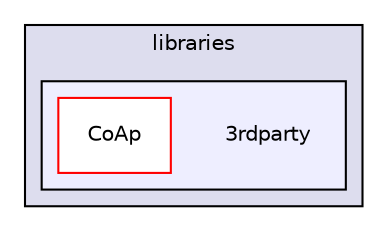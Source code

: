digraph "CoAPSTM32-Interation/libraries/3rdparty" {
  compound=true
  node [ fontsize="10", fontname="Helvetica"];
  edge [ labelfontsize="10", labelfontname="Helvetica"];
  subgraph clusterdir_3076aa56358a99db14e0ccd649864700 {
    graph [ bgcolor="#ddddee", pencolor="black", label="libraries" fontname="Helvetica", fontsize="10", URL="dir_3076aa56358a99db14e0ccd649864700.html"]
  subgraph clusterdir_7f6f465502135dc2d8e7e68430a90597 {
    graph [ bgcolor="#eeeeff", pencolor="black", label="" URL="dir_7f6f465502135dc2d8e7e68430a90597.html"];
    dir_7f6f465502135dc2d8e7e68430a90597 [shape=plaintext label="3rdparty"];
    dir_9c8da0afa86d199ed898bdeb6e96876e [shape=box label="CoAp" color="red" fillcolor="white" style="filled" URL="dir_9c8da0afa86d199ed898bdeb6e96876e.html"];
  }
  }
}
